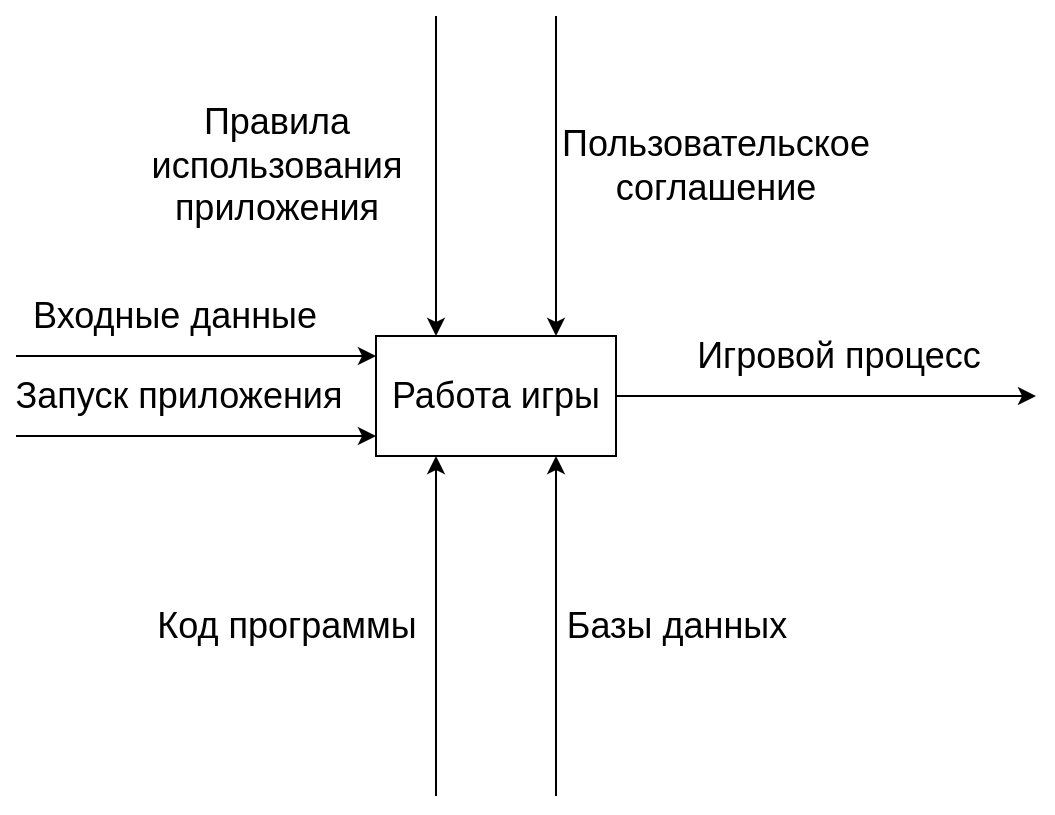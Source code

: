 <mxfile version="15.5.9" type="github"><diagram id="U0zCq_4r7ZOTAZ8oqjMB" name="Page-1"><mxGraphModel dx="1806" dy="955" grid="1" gridSize="10" guides="1" tooltips="1" connect="1" arrows="1" fold="1" page="1" pageScale="1" pageWidth="827" pageHeight="1169" math="0" shadow="0"><root><mxCell id="0"/><mxCell id="1" parent="0"/><mxCell id="isL8PMrPQCQYt0wr8BTN-1" value="Работа игры" style="rounded=0;whiteSpace=wrap;html=1;fontSize=18;" vertex="1" parent="1"><mxGeometry x="280" y="440" width="120" height="60" as="geometry"/></mxCell><mxCell id="isL8PMrPQCQYt0wr8BTN-2" value="" style="endArrow=classic;html=1;rounded=0;fontSize=18;" edge="1" parent="1"><mxGeometry width="50" height="50" relative="1" as="geometry"><mxPoint x="100" y="450" as="sourcePoint"/><mxPoint x="280" y="450" as="targetPoint"/></mxGeometry></mxCell><mxCell id="isL8PMrPQCQYt0wr8BTN-3" value="Входные данные" style="edgeLabel;html=1;align=center;verticalAlign=middle;resizable=0;points=[];fontSize=18;" vertex="1" connectable="0" parent="isL8PMrPQCQYt0wr8BTN-2"><mxGeometry x="-0.286" y="2" relative="1" as="geometry"><mxPoint x="14" y="-18" as="offset"/></mxGeometry></mxCell><mxCell id="isL8PMrPQCQYt0wr8BTN-4" value="" style="endArrow=classic;html=1;rounded=0;fontSize=18;" edge="1" parent="1"><mxGeometry width="50" height="50" relative="1" as="geometry"><mxPoint x="100" y="490" as="sourcePoint"/><mxPoint x="280" y="490" as="targetPoint"/></mxGeometry></mxCell><mxCell id="isL8PMrPQCQYt0wr8BTN-5" value="Запуск приложения" style="edgeLabel;html=1;align=center;verticalAlign=middle;resizable=0;points=[];fontSize=18;" vertex="1" connectable="0" parent="isL8PMrPQCQYt0wr8BTN-4"><mxGeometry x="-0.273" y="3" relative="1" as="geometry"><mxPoint x="15" y="-17" as="offset"/></mxGeometry></mxCell><mxCell id="isL8PMrPQCQYt0wr8BTN-6" value="" style="endArrow=classic;html=1;rounded=0;fontSize=18;" edge="1" parent="1"><mxGeometry width="50" height="50" relative="1" as="geometry"><mxPoint x="370" y="670" as="sourcePoint"/><mxPoint x="370" y="500" as="targetPoint"/></mxGeometry></mxCell><mxCell id="isL8PMrPQCQYt0wr8BTN-7" value="Базы данных" style="edgeLabel;html=1;align=center;verticalAlign=middle;resizable=0;points=[];fontSize=18;" vertex="1" connectable="0" parent="isL8PMrPQCQYt0wr8BTN-6"><mxGeometry x="0.127" y="1" relative="1" as="geometry"><mxPoint x="61" y="11" as="offset"/></mxGeometry></mxCell><mxCell id="isL8PMrPQCQYt0wr8BTN-8" value="" style="endArrow=classic;html=1;rounded=0;fontSize=18;" edge="1" parent="1"><mxGeometry width="50" height="50" relative="1" as="geometry"><mxPoint x="310" y="670" as="sourcePoint"/><mxPoint x="310" y="500" as="targetPoint"/></mxGeometry></mxCell><mxCell id="isL8PMrPQCQYt0wr8BTN-9" value="Код программы" style="text;html=1;align=center;verticalAlign=middle;resizable=0;points=[];autosize=1;strokeColor=none;fillColor=none;fontSize=18;" vertex="1" parent="1"><mxGeometry x="160" y="570" width="150" height="30" as="geometry"/></mxCell><mxCell id="isL8PMrPQCQYt0wr8BTN-10" value="" style="endArrow=classic;html=1;rounded=0;fontSize=18;" edge="1" parent="1"><mxGeometry width="50" height="50" relative="1" as="geometry"><mxPoint x="400" y="470" as="sourcePoint"/><mxPoint x="610" y="470" as="targetPoint"/></mxGeometry></mxCell><mxCell id="isL8PMrPQCQYt0wr8BTN-11" value="Игровой процесс" style="edgeLabel;html=1;align=center;verticalAlign=middle;resizable=0;points=[];fontSize=18;" vertex="1" connectable="0" parent="isL8PMrPQCQYt0wr8BTN-10"><mxGeometry x="-0.177" y="3" relative="1" as="geometry"><mxPoint x="24" y="-17" as="offset"/></mxGeometry></mxCell><mxCell id="isL8PMrPQCQYt0wr8BTN-17" value="" style="endArrow=classic;html=1;rounded=0;fontSize=18;" edge="1" parent="1"><mxGeometry width="50" height="50" relative="1" as="geometry"><mxPoint x="370" y="280" as="sourcePoint"/><mxPoint x="370" y="440" as="targetPoint"/></mxGeometry></mxCell><mxCell id="isL8PMrPQCQYt0wr8BTN-18" value="" style="endArrow=classic;html=1;rounded=0;fontSize=18;" edge="1" parent="1"><mxGeometry width="50" height="50" relative="1" as="geometry"><mxPoint x="310" y="280" as="sourcePoint"/><mxPoint x="310" y="440" as="targetPoint"/></mxGeometry></mxCell><mxCell id="isL8PMrPQCQYt0wr8BTN-19" value="Правила &lt;br&gt;использования&lt;br&gt;приложения" style="text;html=1;align=center;verticalAlign=middle;resizable=0;points=[];autosize=1;strokeColor=none;fillColor=none;fontSize=18;" vertex="1" parent="1"><mxGeometry x="160" y="320" width="140" height="70" as="geometry"/></mxCell><mxCell id="isL8PMrPQCQYt0wr8BTN-21" value="Пользовательское соглашение" style="text;html=1;strokeColor=none;fillColor=none;align=center;verticalAlign=middle;whiteSpace=wrap;rounded=0;fontSize=18;" vertex="1" parent="1"><mxGeometry x="420" y="340" width="60" height="30" as="geometry"/></mxCell></root></mxGraphModel></diagram></mxfile>
